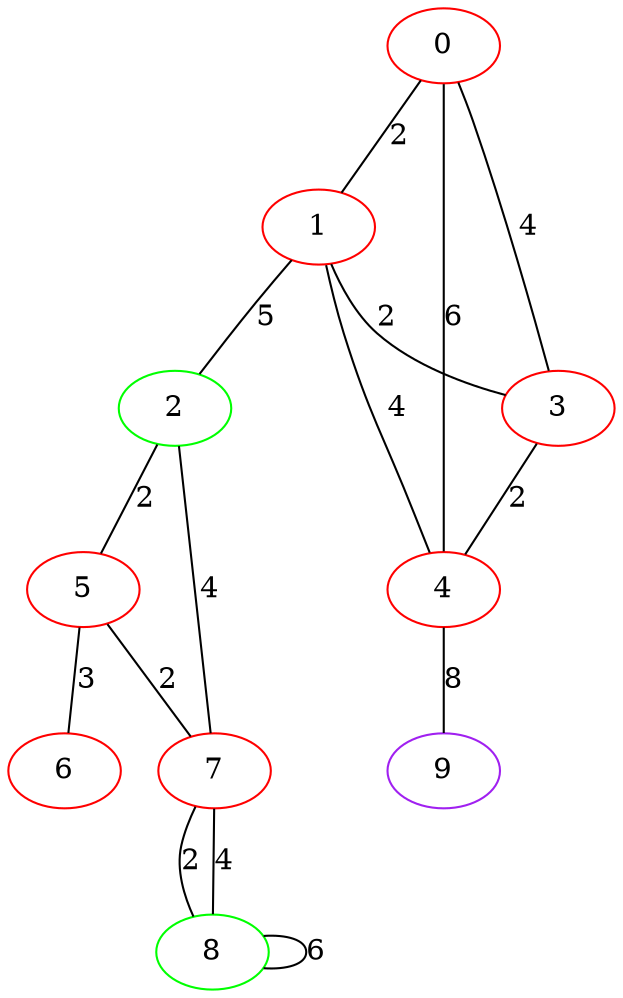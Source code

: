 graph "" {
0 [color=red, weight=1];
1 [color=red, weight=1];
2 [color=green, weight=2];
3 [color=red, weight=1];
4 [color=red, weight=1];
5 [color=red, weight=1];
6 [color=red, weight=1];
7 [color=red, weight=1];
8 [color=green, weight=2];
9 [color=purple, weight=4];
0 -- 1  [key=0, label=2];
0 -- 3  [key=0, label=4];
0 -- 4  [key=0, label=6];
1 -- 2  [key=0, label=5];
1 -- 3  [key=0, label=2];
1 -- 4  [key=0, label=4];
2 -- 5  [key=0, label=2];
2 -- 7  [key=0, label=4];
3 -- 4  [key=0, label=2];
4 -- 9  [key=0, label=8];
5 -- 6  [key=0, label=3];
5 -- 7  [key=0, label=2];
7 -- 8  [key=0, label=2];
7 -- 8  [key=1, label=4];
8 -- 8  [key=0, label=6];
}
